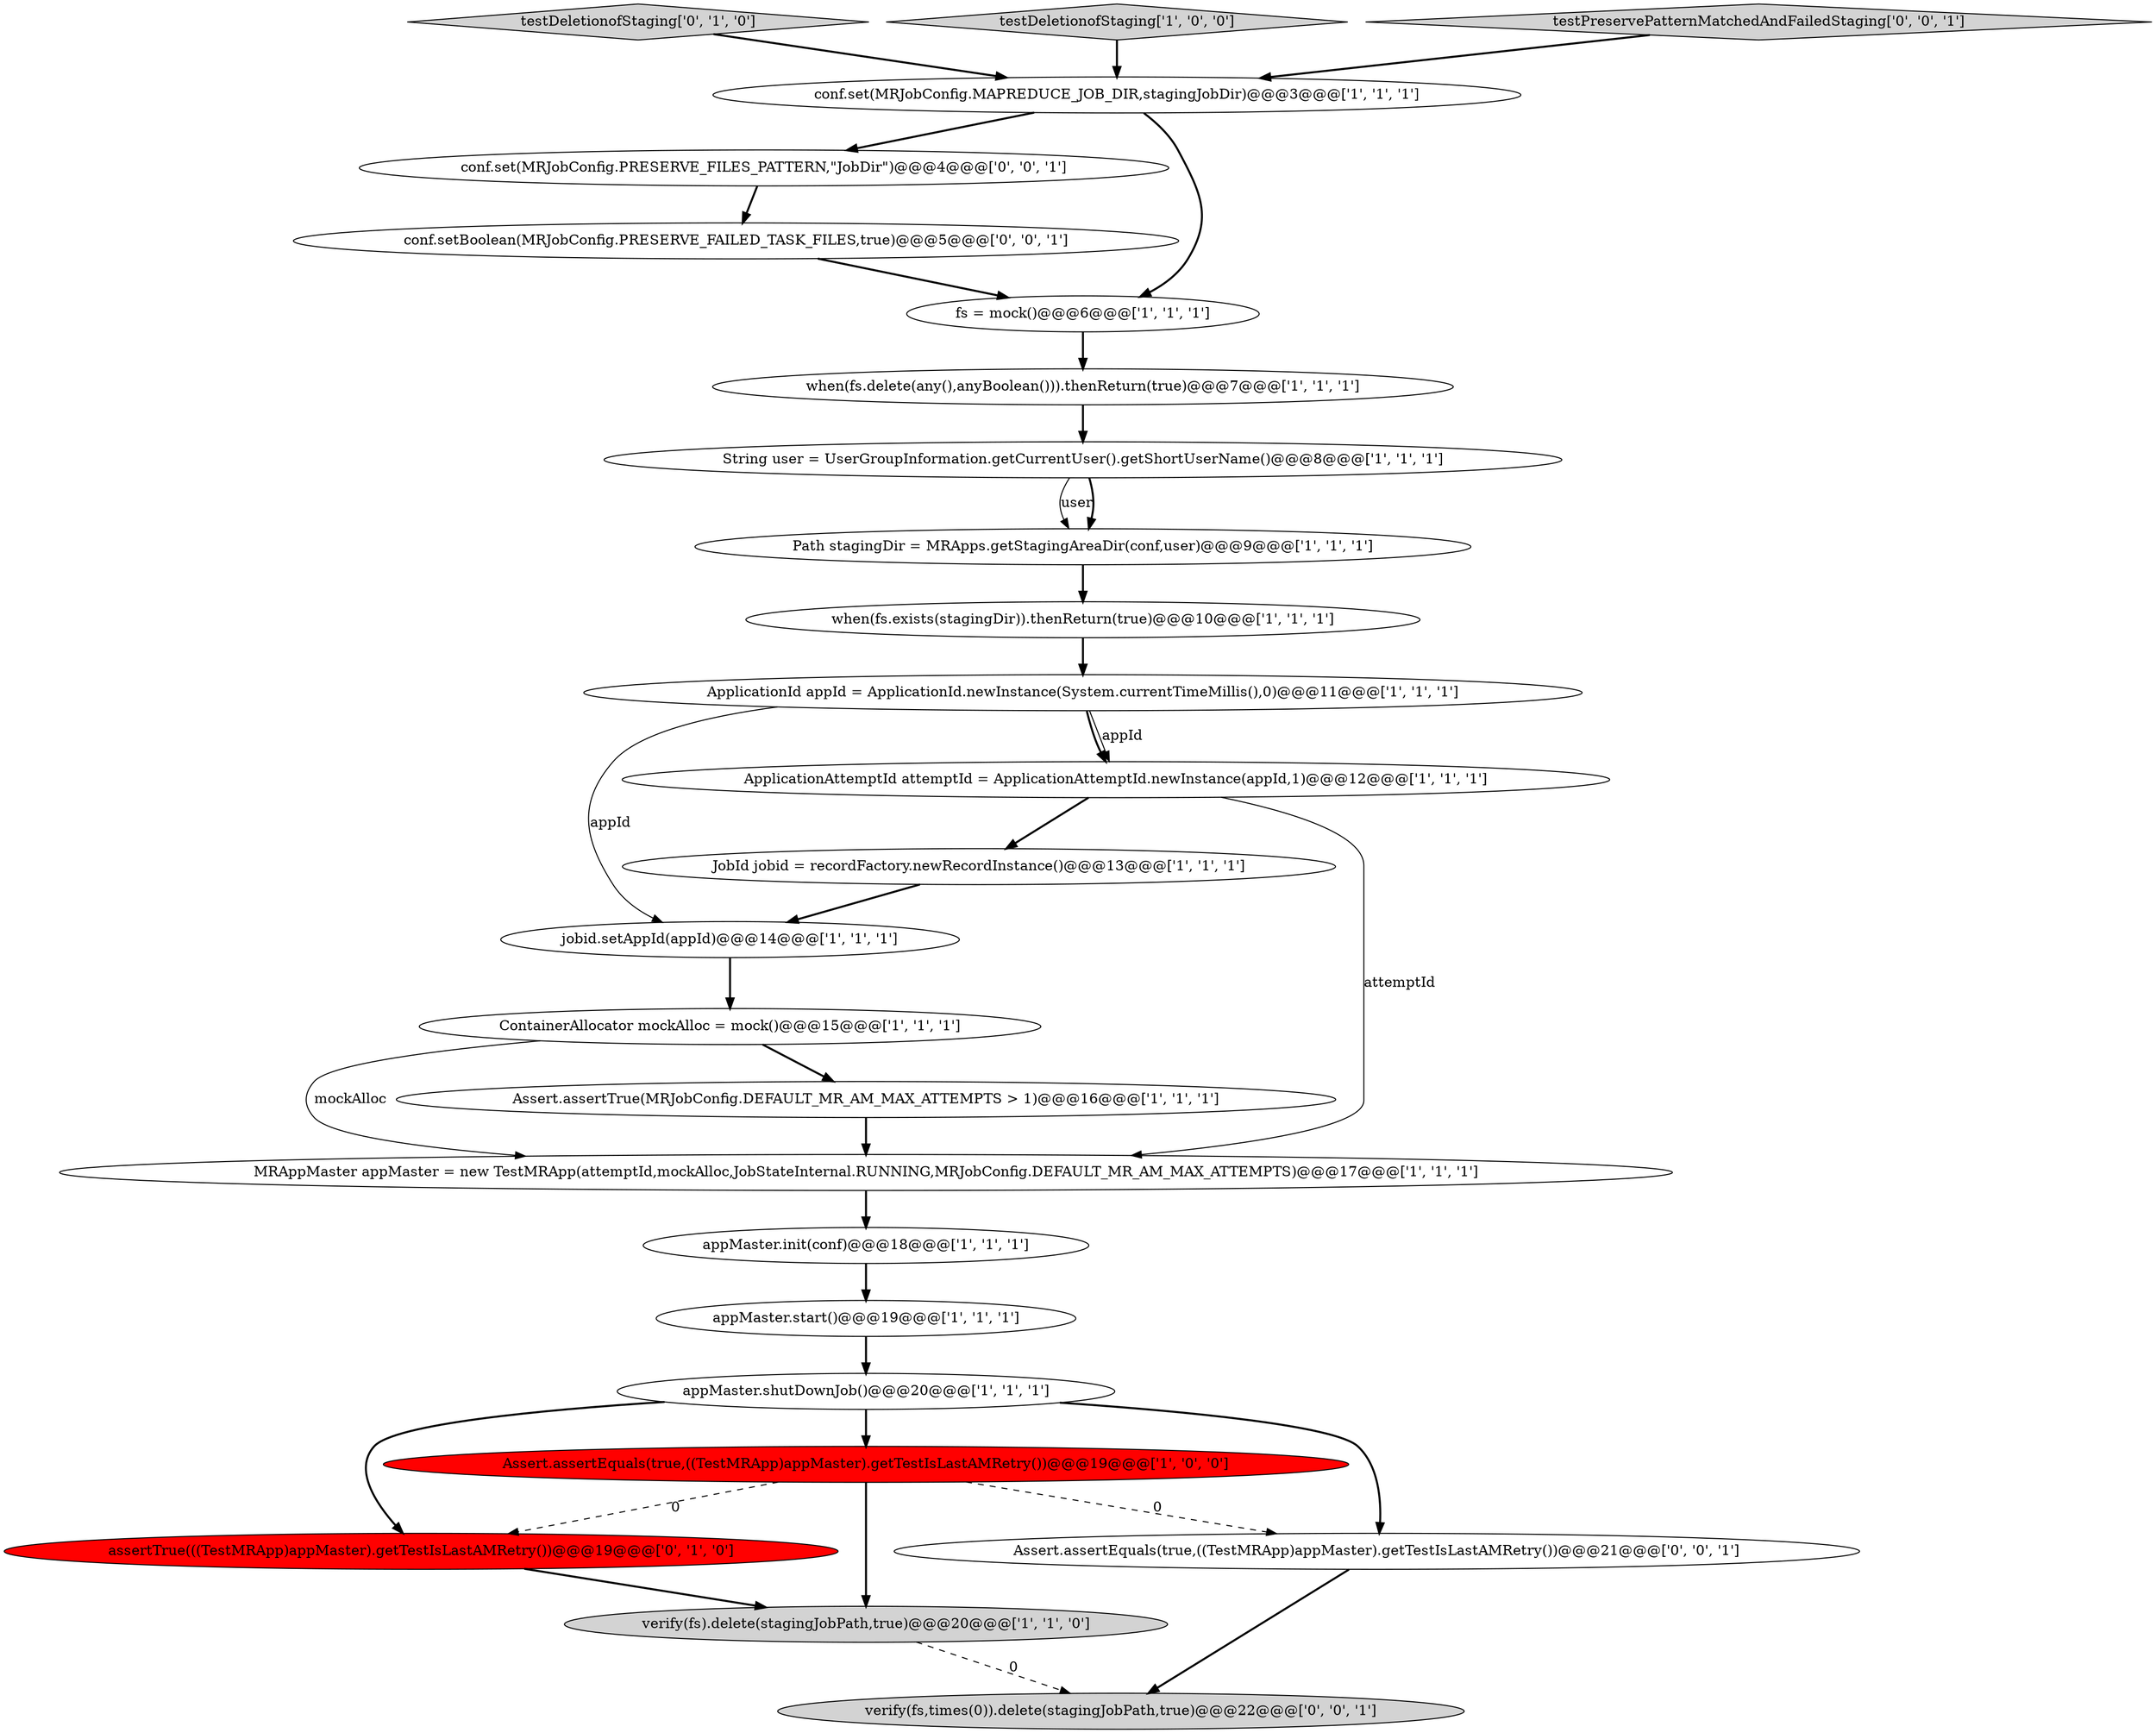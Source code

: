 digraph {
20 [style = filled, label = "testDeletionofStaging['0', '1', '0']", fillcolor = lightgray, shape = diamond image = "AAA0AAABBB2BBB"];
18 [style = filled, label = "jobid.setAppId(appId)@@@14@@@['1', '1', '1']", fillcolor = white, shape = ellipse image = "AAA0AAABBB1BBB"];
8 [style = filled, label = "Path stagingDir = MRApps.getStagingAreaDir(conf,user)@@@9@@@['1', '1', '1']", fillcolor = white, shape = ellipse image = "AAA0AAABBB1BBB"];
19 [style = filled, label = "assertTrue(((TestMRApp)appMaster).getTestIsLastAMRetry())@@@19@@@['0', '1', '0']", fillcolor = red, shape = ellipse image = "AAA1AAABBB2BBB"];
2 [style = filled, label = "testDeletionofStaging['1', '0', '0']", fillcolor = lightgray, shape = diamond image = "AAA0AAABBB1BBB"];
17 [style = filled, label = "verify(fs).delete(stagingJobPath,true)@@@20@@@['1', '1', '0']", fillcolor = lightgray, shape = ellipse image = "AAA0AAABBB1BBB"];
11 [style = filled, label = "appMaster.shutDownJob()@@@20@@@['1', '1', '1']", fillcolor = white, shape = ellipse image = "AAA0AAABBB1BBB"];
14 [style = filled, label = "appMaster.init(conf)@@@18@@@['1', '1', '1']", fillcolor = white, shape = ellipse image = "AAA0AAABBB1BBB"];
9 [style = filled, label = "ApplicationId appId = ApplicationId.newInstance(System.currentTimeMillis(),0)@@@11@@@['1', '1', '1']", fillcolor = white, shape = ellipse image = "AAA0AAABBB1BBB"];
3 [style = filled, label = "ApplicationAttemptId attemptId = ApplicationAttemptId.newInstance(appId,1)@@@12@@@['1', '1', '1']", fillcolor = white, shape = ellipse image = "AAA0AAABBB1BBB"];
7 [style = filled, label = "conf.set(MRJobConfig.MAPREDUCE_JOB_DIR,stagingJobDir)@@@3@@@['1', '1', '1']", fillcolor = white, shape = ellipse image = "AAA0AAABBB1BBB"];
6 [style = filled, label = "Assert.assertTrue(MRJobConfig.DEFAULT_MR_AM_MAX_ATTEMPTS > 1)@@@16@@@['1', '1', '1']", fillcolor = white, shape = ellipse image = "AAA0AAABBB1BBB"];
23 [style = filled, label = "conf.set(MRJobConfig.PRESERVE_FILES_PATTERN,\"JobDir\")@@@4@@@['0', '0', '1']", fillcolor = white, shape = ellipse image = "AAA0AAABBB3BBB"];
5 [style = filled, label = "Assert.assertEquals(true,((TestMRApp)appMaster).getTestIsLastAMRetry())@@@19@@@['1', '0', '0']", fillcolor = red, shape = ellipse image = "AAA1AAABBB1BBB"];
24 [style = filled, label = "conf.setBoolean(MRJobConfig.PRESERVE_FAILED_TASK_FILES,true)@@@5@@@['0', '0', '1']", fillcolor = white, shape = ellipse image = "AAA0AAABBB3BBB"];
4 [style = filled, label = "MRAppMaster appMaster = new TestMRApp(attemptId,mockAlloc,JobStateInternal.RUNNING,MRJobConfig.DEFAULT_MR_AM_MAX_ATTEMPTS)@@@17@@@['1', '1', '1']", fillcolor = white, shape = ellipse image = "AAA0AAABBB1BBB"];
22 [style = filled, label = "verify(fs,times(0)).delete(stagingJobPath,true)@@@22@@@['0', '0', '1']", fillcolor = lightgray, shape = ellipse image = "AAA0AAABBB3BBB"];
0 [style = filled, label = "when(fs.delete(any(),anyBoolean())).thenReturn(true)@@@7@@@['1', '1', '1']", fillcolor = white, shape = ellipse image = "AAA0AAABBB1BBB"];
25 [style = filled, label = "testPreservePatternMatchedAndFailedStaging['0', '0', '1']", fillcolor = lightgray, shape = diamond image = "AAA0AAABBB3BBB"];
15 [style = filled, label = "when(fs.exists(stagingDir)).thenReturn(true)@@@10@@@['1', '1', '1']", fillcolor = white, shape = ellipse image = "AAA0AAABBB1BBB"];
13 [style = filled, label = "String user = UserGroupInformation.getCurrentUser().getShortUserName()@@@8@@@['1', '1', '1']", fillcolor = white, shape = ellipse image = "AAA0AAABBB1BBB"];
16 [style = filled, label = "fs = mock()@@@6@@@['1', '1', '1']", fillcolor = white, shape = ellipse image = "AAA0AAABBB1BBB"];
12 [style = filled, label = "ContainerAllocator mockAlloc = mock()@@@15@@@['1', '1', '1']", fillcolor = white, shape = ellipse image = "AAA0AAABBB1BBB"];
10 [style = filled, label = "JobId jobid = recordFactory.newRecordInstance()@@@13@@@['1', '1', '1']", fillcolor = white, shape = ellipse image = "AAA0AAABBB1BBB"];
1 [style = filled, label = "appMaster.start()@@@19@@@['1', '1', '1']", fillcolor = white, shape = ellipse image = "AAA0AAABBB1BBB"];
21 [style = filled, label = "Assert.assertEquals(true,((TestMRApp)appMaster).getTestIsLastAMRetry())@@@21@@@['0', '0', '1']", fillcolor = white, shape = ellipse image = "AAA0AAABBB3BBB"];
10->18 [style = bold, label=""];
16->0 [style = bold, label=""];
4->14 [style = bold, label=""];
8->15 [style = bold, label=""];
0->13 [style = bold, label=""];
9->3 [style = solid, label="appId"];
11->21 [style = bold, label=""];
18->12 [style = bold, label=""];
9->18 [style = solid, label="appId"];
19->17 [style = bold, label=""];
11->19 [style = bold, label=""];
12->6 [style = bold, label=""];
5->17 [style = bold, label=""];
25->7 [style = bold, label=""];
14->1 [style = bold, label=""];
1->11 [style = bold, label=""];
13->8 [style = solid, label="user"];
3->10 [style = bold, label=""];
6->4 [style = bold, label=""];
11->5 [style = bold, label=""];
24->16 [style = bold, label=""];
23->24 [style = bold, label=""];
21->22 [style = bold, label=""];
15->9 [style = bold, label=""];
12->4 [style = solid, label="mockAlloc"];
7->23 [style = bold, label=""];
7->16 [style = bold, label=""];
5->21 [style = dashed, label="0"];
9->3 [style = bold, label=""];
2->7 [style = bold, label=""];
13->8 [style = bold, label=""];
20->7 [style = bold, label=""];
5->19 [style = dashed, label="0"];
3->4 [style = solid, label="attemptId"];
17->22 [style = dashed, label="0"];
}
